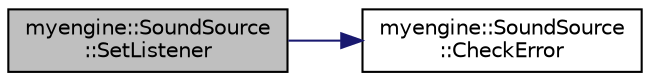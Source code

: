 digraph "myengine::SoundSource::SetListener"
{
 // LATEX_PDF_SIZE
  edge [fontname="Helvetica",fontsize="10",labelfontname="Helvetica",labelfontsize="10"];
  node [fontname="Helvetica",fontsize="10",shape=record];
  rankdir="LR";
  Node1 [label="myengine::SoundSource\l::SetListener",height=0.2,width=0.4,color="black", fillcolor="grey75", style="filled", fontcolor="black",tooltip="Sets the listener."];
  Node1 -> Node2 [color="midnightblue",fontsize="10",style="solid",fontname="Helvetica"];
  Node2 [label="myengine::SoundSource\l::CheckError",height=0.2,width=0.4,color="black", fillcolor="white", style="filled",URL="$structmyengine_1_1_sound_source.html#ada3259fe44a9b27738e6c4d95b092a04",tooltip="Error checking for audio."];
}
